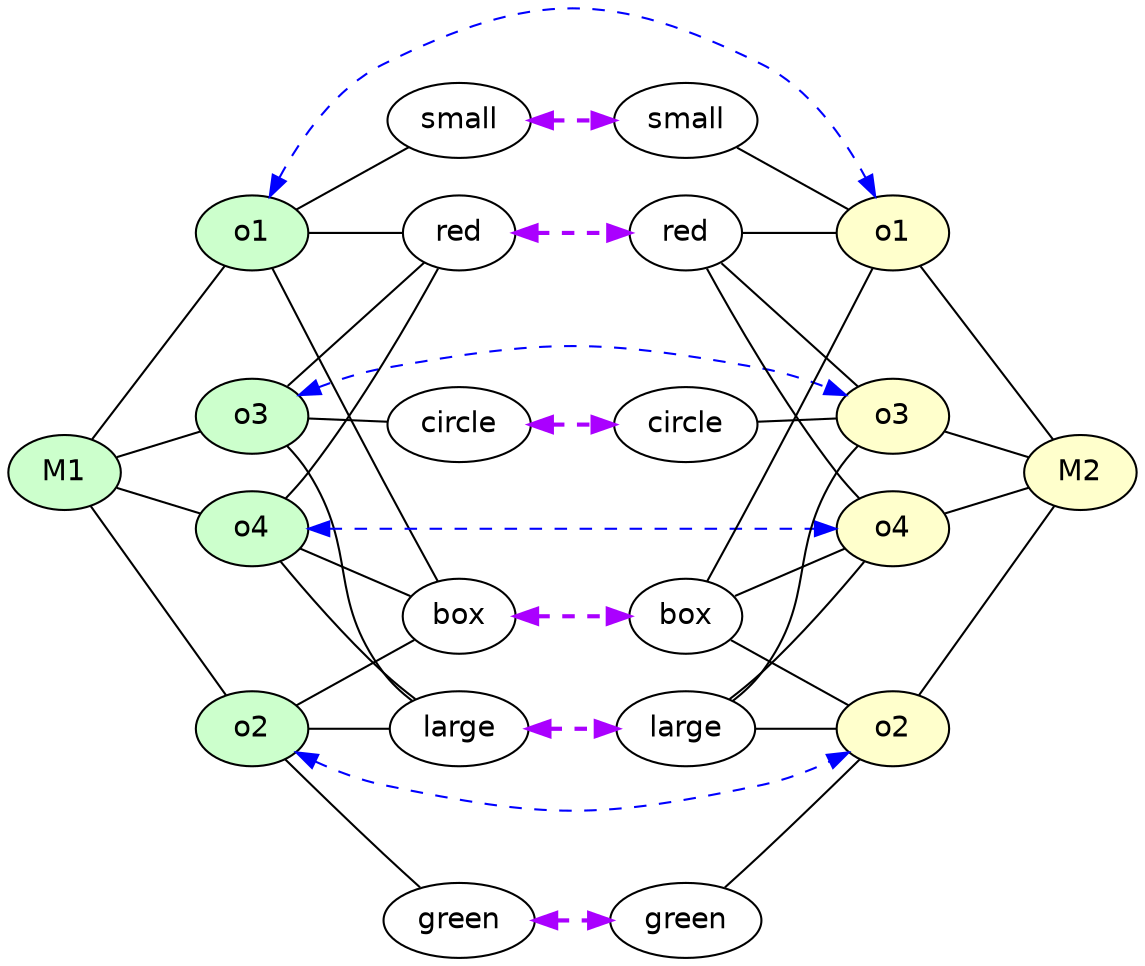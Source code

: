 strict digraph G {
	graph [bb="0,0,531.19,450.14",
		rankdir=LR
	];
	node [label="\N"];
	M1	 [fillcolor="#CCFFCC",
		fontname=Helvetica,
		height=0.5,
		pos="27,229.07",
		shape=oval,
		style=filled,
		width=0.75];
	o1_1	 [fillcolor="#CCFFCC",
		fontname=Helvetica,
		height=0.5,
		label=o1,
		pos="117,344.07",
		shape=oval,
		style=filled,
		width=0.75];
	M1 -> o1_1	 [constraint=true,
		dir=none,
		penwidth=1,
		pos="39.514,245.06 56.612,266.91 87.108,305.88 104.3,327.85"];
	o2_1	 [fillcolor="#CCFFCC",
		fontname=Helvetica,
		height=0.5,
		label=o2,
		pos="117,256.07",
		shape=oval,
		style=filled,
		width=0.75];
	M1 -> o2_1	 [constraint=true,
		dir=none,
		penwidth=1,
		pos="52.07,236.59 64.657,240.37 79.851,244.93 92.375,248.68"];
	o3_1	 [fillcolor="#CCFFCC",
		fontname=Helvetica,
		height=0.5,
		label=o3,
		pos="117,106.07",
		shape=oval,
		style=filled,
		width=0.75];
	M1 -> o3_1	 [constraint=true,
		dir=none,
		penwidth=1,
		pos="38.951,212.74 56.165,189.21 87.758,146.03 105,122.47"];
	o4_1	 [fillcolor="#CCFFCC",
		fontname=Helvetica,
		height=0.5,
		label=o4,
		pos="117,202.07",
		shape=oval,
		style=filled,
		width=0.75];
	M1 -> o4_1	 [constraint=true,
		dir=none,
		penwidth=1,
		pos="52.07,221.55 64.657,217.77 79.851,213.22 92.375,209.46"];
	M2	 [fillcolor="#FFFFCC",
		fontname=Helvetica,
		height=0.5,
		pos="504.19,229.07",
		shape=oval,
		style=filled,
		width=0.75];
	red_1	 [fontname=Helvetica,
		height=0.5,
		label=red,
		pos="213.8,160.07",
		shape=oval,
		width=0.75];
	o1_1 -> red_1	 [constraint=true,
		dir=none,
		pos="126.11,326.76 144.6,291.6 186.37,212.21 204.79,177.2"];
	o1_2	 [fillcolor="#FFFFCC",
		fontname=Helvetica,
		height=0.5,
		label=o1,
		pos="414.19,344.07",
		shape=oval,
		style=filled,
		width=0.75];
	o1_1 -> o1_2	 [color=blue,
		constraint=true,
		dir=both,
		penwidth=1,
		pos="s,124.68,361.54 e,406.5,361.54 129.45,370.66 139.97,389.67 157,413.82 180,425.07 248.35,458.5 282.84,458.5 351.19,425.07 374.19,\
413.82 391.22,389.67 401.73,370.66",
		style=dashed];
	box_1	 [fontname=Helvetica,
		height=0.5,
		label=box,
		pos="213.8,344.07",
		shape=oval,
		width=0.75];
	o1_1 -> box_1	 [constraint=true,
		dir=none,
		pos="144.22,344.07 157.53,344.07 173.5,344.07 186.78,344.07"];
	small_1	 [fontname=Helvetica,
		height=0.5,
		label=small,
		pos="213.8,398.07",
		shape=oval,
		width=0.88464];
	o1_1 -> small_1	 [constraint=true,
		dir=none,
		pos="138,355.79 153.57,364.47 174.78,376.3 190.8,385.24"];
	red_2	 [fontname=Helvetica,
		height=0.5,
		label=red,
		pos="317.39,160.07",
		shape=oval,
		width=0.75];
	red_1 -> red_2	 [color="#AA00FF",
		constraint=true,
		dir=both,
		penwidth=2,
		pos="s,241.02,160.07 e,290.35,160.07 251.07,160.07 260.51,160.07 270.64,160.07 280.07,160.07",
		style=dashed];
	o1_2 -> M2	 [constraint=true,
		dir=none,
		penwidth=1,
		pos="426.7,328.08 443.8,306.23 474.3,267.27 491.49,245.3"];
	red_2 -> o1_2	 [constraint=true,
		dir=none,
		pos="326.5,177.38 344.99,212.54 386.76,291.93 405.18,326.94"];
	o3_2	 [fillcolor="#FFFFCC",
		fontname=Helvetica,
		height=0.5,
		label=o3,
		pos="414.19,106.07",
		shape=oval,
		style=filled,
		width=0.75];
	red_2 -> o3_2	 [constraint=true,
		dir=none,
		pos="338.39,148.35 354.63,139.3 377,126.82 393.23,117.76"];
	o4_2	 [fillcolor="#FFFFCC",
		fontname=Helvetica,
		height=0.5,
		label=o4,
		pos="414.19,202.07",
		shape=oval,
		style=filled,
		width=0.75];
	red_2 -> o4_2	 [constraint=true,
		dir=none,
		pos="340.33,170.02 355.76,176.72 376.02,185.51 391.41,192.19"];
	box_2	 [fontname=Helvetica,
		height=0.5,
		label=box,
		pos="317.39,344.07",
		shape=oval,
		width=0.75];
	box_1 -> box_2	 [color="#AA00FF",
		constraint=true,
		dir=both,
		penwidth=2,
		pos="s,241.02,344.07 e,290.35,344.07 251.07,344.07 260.51,344.07 270.64,344.07 280.07,344.07",
		style=dashed];
	box_2 -> o1_2	 [constraint=true,
		dir=none,
		pos="344.61,344.07 357.92,344.07 373.89,344.07 387.17,344.07"];
	o2_2	 [fillcolor="#FFFFCC",
		fontname=Helvetica,
		height=0.5,
		label=o2,
		pos="414.19,256.07",
		shape=oval,
		style=filled,
		width=0.75];
	box_2 -> o2_2	 [constraint=true,
		dir=none,
		pos="333.38,329.54 351.31,313.23 380.24,286.94 398.18,270.62"];
	box_2 -> o4_2	 [constraint=true,
		dir=none,
		pos="326.14,326.87 338.34,303.64 361.81,261.4 387.19,229.07 390.46,224.9 394.33,220.7 398.09,216.89"];
	small_2	 [fontname=Helvetica,
		height=0.5,
		label=small,
		pos="317.39,398.07",
		shape=oval,
		width=0.88464];
	small_1 -> small_2	 [color="#AA00FF",
		constraint=true,
		dir=both,
		penwidth=2,
		pos="s,245.72,398.07 e,285.39,398.07 255.78,398.07 262.11,398.07 268.64,398.07 274.98,398.07",
		style=dashed];
	small_2 -> o1_2	 [constraint=true,
		dir=none,
		pos="340.33,385.27 356.43,376.29 377.79,364.38 393.39,355.67"];
	o2_1 -> box_1	 [constraint=true,
		dir=none,
		pos="132.98,270.6 150.92,286.91 179.84,313.2 197.79,329.52"];
	green_1	 [fontname=Helvetica,
		height=0.5,
		label=green,
		pos="213.8,252.07",
		shape=oval,
		width=0.93881];
	o2_1 -> green_1	 [constraint=true,
		dir=none,
		pos="143.96,254.96 155.15,254.49 168.25,253.95 180.07,253.46"];
	o2_1 -> o2_2	 [color=blue,
		constraint=true,
		dir=both,
		penwidth=1,
		pos="s,139.22,266.35 e,391.97,266.35 148.61,270.06 158.47,273.75 169.51,277.22 180,279.07 254.92,292.32 276.27,292.32 351.19,279.07 361.68,\
277.22 372.72,273.75 382.58,270.06",
		style=dashed];
	large_1	 [fontname=Helvetica,
		height=0.5,
		label=large,
		pos="213.8,106.07",
		shape=oval,
		width=0.86659];
	o2_1 -> large_1	 [constraint=true,
		dir=none,
		pos="133.67,241.66 137.42,237.84 141.13,233.53 144,229.07 168.67,190.76 153.24,169.95 180,133.07 183.62,128.09 188.38,123.53 193.19,119.63"];
	green_2	 [fontname=Helvetica,
		height=0.5,
		label=green,
		pos="317.39,252.07",
		shape=oval,
		width=0.93881];
	green_1 -> green_2	 [color="#AA00FF",
		constraint=true,
		dir=both,
		penwidth=2,
		pos="s,247.72,252.07 e,283.39,252.07 257.91,252.07 262.98,252.07 268.14,252.07 273.2,252.07",
		style=dashed];
	o2_2 -> M2	 [constraint=true,
		dir=none,
		penwidth=1,
		pos="439.26,248.55 451.84,244.77 467.04,240.22 479.56,236.46"];
	green_2 -> o2_2	 [constraint=true,
		dir=none,
		pos="351.25,253.47 363.02,253.96 376.06,254.5 387.21,254.96"];
	large_2	 [fontname=Helvetica,
		height=0.5,
		label=large,
		pos="317.39,106.07",
		shape=oval,
		width=0.86659];
	large_1 -> large_2	 [color="#AA00FF",
		constraint=true,
		dir=both,
		penwidth=2,
		pos="s,245.16,106.07 e,286.13,106.07 255.21,106.07 261.98,106.07 268.99,106.07 275.76,106.07",
		style=dashed];
	large_2 -> o2_2	 [constraint=true,
		dir=none,
		pos="337.99,119.63 342.8,123.53 347.57,128.09 351.19,133.07 377.95,169.95 362.52,190.76 387.19,229.07 390.06,233.53 393.77,237.84 397.52,\
241.66"];
	large_2 -> o3_2	 [constraint=true,
		dir=none,
		pos="348.82,106.07 361.18,106.07 375.24,106.07 387.14,106.07"];
	large_2 -> o4_2	 [constraint=true,
		dir=none,
		pos="336.42,120.42 341.36,124.37 346.58,128.76 351.19,133.07 369.42,150.14 388.52,171.64 400.84,186.07"];
	o3_1 -> red_1	 [constraint=true,
		dir=none,
		pos="138,117.79 154.24,126.85 176.61,139.32 192.83,148.38"];
	o3_1 -> large_1	 [constraint=true,
		dir=none,
		pos="144.22,106.07 156.08,106.07 170.04,106.07 182.34,106.07"];
	o3_1 -> o3_2	 [color=blue,
		constraint=true,
		dir=both,
		penwidth=1,
		pos="s,124.68,88.598 e,406.5,88.598 129.45,79.485 139.97,60.467 157,36.32 180,25.071 248.35,-8.3569 282.84,-8.3569 351.19,25.071 374.19,\
36.32 391.22,60.467 401.73,79.485",
		style=dashed];
	circle_1	 [fontname=Helvetica,
		height=0.5,
		label=circle,
		pos="213.8,52.071",
		shape=oval,
		width=0.88464];
	o3_1 -> circle_1	 [constraint=true,
		dir=none,
		pos="138,94.353 153.57,85.668 174.78,73.837 190.8,64.898"];
	o3_2 -> M2	 [constraint=true,
		dir=none,
		penwidth=1,
		pos="426.14,122.4 443.35,145.93 474.95,189.11 492.19,212.67"];
	circle_2	 [fontname=Helvetica,
		height=0.5,
		label=circle,
		pos="317.39,52.071",
		shape=oval,
		width=0.88464];
	circle_1 -> circle_2	 [color="#AA00FF",
		constraint=true,
		dir=both,
		penwidth=2,
		pos="s,245.72,52.071 e,285.39,52.071 255.78,52.071 262.11,52.071 268.64,52.071 274.98,52.071",
		style=dashed];
	circle_2 -> o3_2	 [constraint=true,
		dir=none,
		pos="340.33,64.868 356.43,73.85 377.79,85.764 393.39,94.47"];
	o4_1 -> red_1	 [constraint=true,
		dir=none,
		pos="139.94,192.12 155.37,185.42 175.63,176.63 191.02,169.95"];
	o4_1 -> box_1	 [constraint=true,
		dir=none,
		pos="133.09,216.89 136.86,220.7 140.73,224.9 144,229.07 169.38,261.4 192.85,303.64 205.04,326.87"];
	o4_1 -> large_1	 [constraint=true,
		dir=none,
		pos="130.35,186.07 142.67,171.64 161.76,150.14 180,133.07 184.61,128.76 189.83,124.37 194.77,120.42"];
	o4_1 -> o4_2	 [color=blue,
		constraint=true,
		dir=both,
		penwidth=1,
		pos="s,144.16,202.07 e,386.77,202.07 154.43,202.07 211.5,202.07 319.64,202.07 376.73,202.07",
		style=dashed];
	o4_2 -> M2	 [constraint=true,
		dir=none,
		penwidth=1,
		pos="439.26,209.59 451.84,213.37 467.04,217.93 479.56,221.68"];
}
